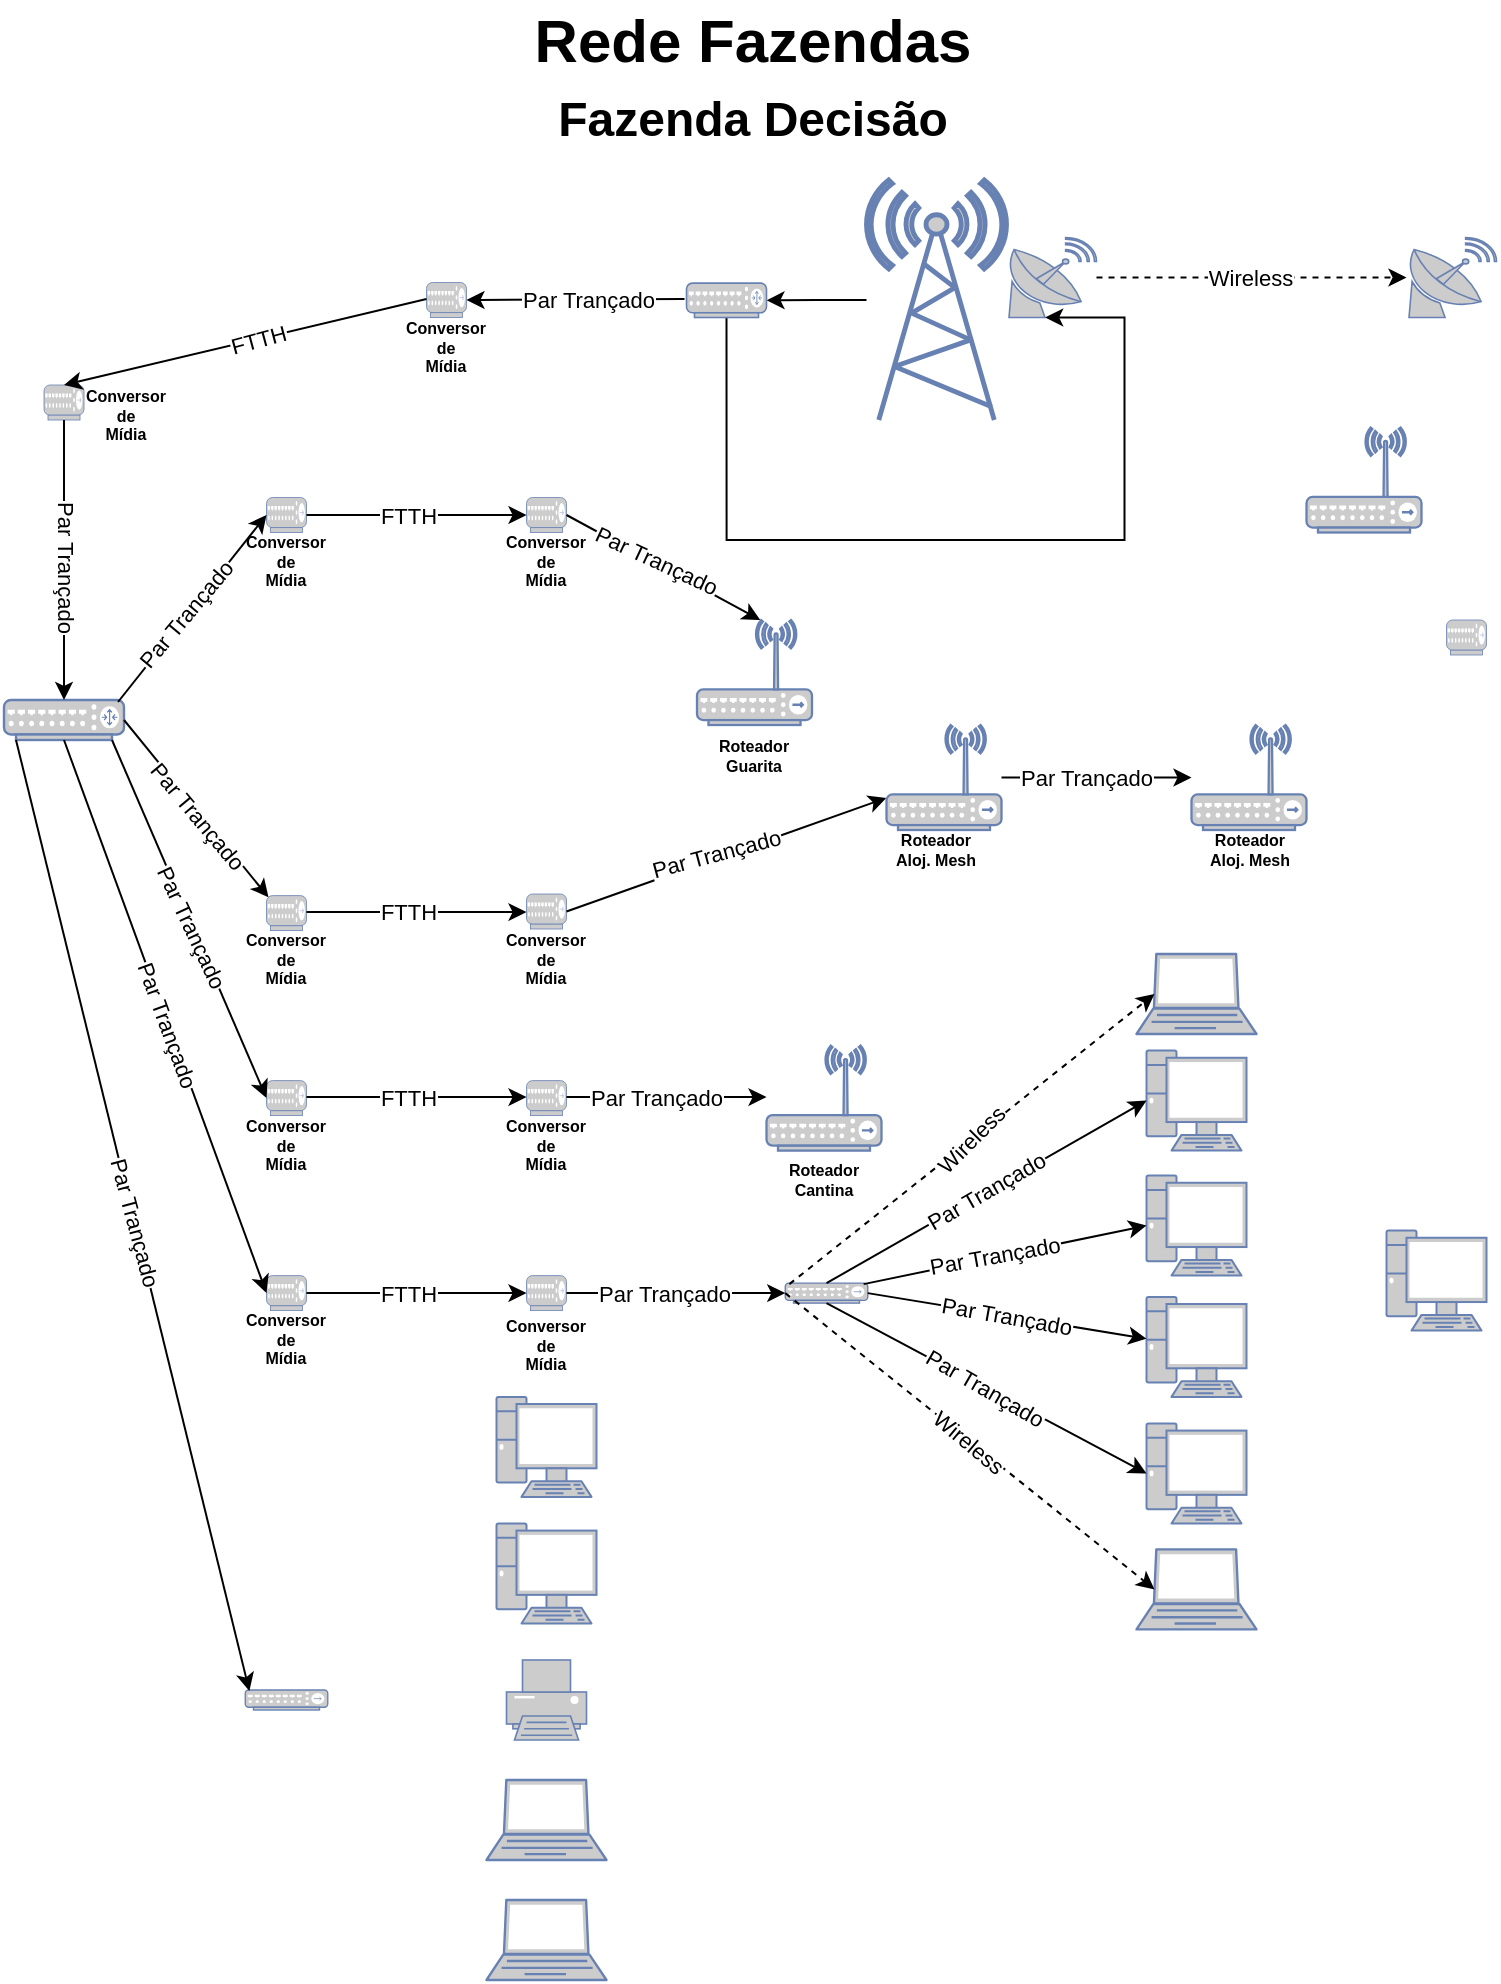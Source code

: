 <mxfile version="21.3.2" type="github">
  <diagram name="Página-1" id="6-PplMMaVUPobBZW0QeX">
    <mxGraphModel dx="1434" dy="796" grid="1" gridSize="10" guides="1" tooltips="1" connect="1" arrows="1" fold="1" page="1" pageScale="1" pageWidth="827" pageHeight="1169" math="0" shadow="0">
      <root>
        <mxCell id="0" />
        <mxCell id="1" parent="0" />
        <mxCell id="8iISEX3J9LfXSxGd36D7-1" value="&lt;font style=&quot;font-size: 30px;&quot;&gt;Rede Fazendas&lt;/font&gt;" style="text;strokeColor=none;fillColor=none;html=1;fontSize=24;fontStyle=1;verticalAlign=middle;align=center;" vertex="1" parent="1">
          <mxGeometry x="364" y="30" width="100" height="40" as="geometry" />
        </mxCell>
        <mxCell id="8iISEX3J9LfXSxGd36D7-3" value="Fazenda Decisão" style="text;strokeColor=none;fillColor=none;html=1;fontSize=24;fontStyle=1;verticalAlign=middle;align=center;" vertex="1" parent="1">
          <mxGeometry x="364" y="70" width="100" height="40" as="geometry" />
        </mxCell>
        <mxCell id="8iISEX3J9LfXSxGd36D7-111" style="edgeStyle=orthogonalEdgeStyle;rounded=0;orthogonalLoop=1;jettySize=auto;html=1;entryX=1;entryY=0.5;entryDx=0;entryDy=0;entryPerimeter=0;" edge="1" parent="1" source="8iISEX3J9LfXSxGd36D7-4" target="8iISEX3J9LfXSxGd36D7-109">
          <mxGeometry relative="1" as="geometry" />
        </mxCell>
        <mxCell id="8iISEX3J9LfXSxGd36D7-4" value="" style="fontColor=#0066CC;verticalAlign=top;verticalLabelPosition=bottom;labelPosition=center;align=center;html=1;outlineConnect=0;fillColor=#CCCCCC;strokeColor=#6881B3;gradientColor=none;gradientDirection=north;strokeWidth=2;shape=mxgraph.networks.radio_tower;" vertex="1" parent="1">
          <mxGeometry x="471.25" y="120" width="70" height="120" as="geometry" />
        </mxCell>
        <mxCell id="8iISEX3J9LfXSxGd36D7-6" value="" style="fontColor=#0066CC;verticalAlign=top;verticalLabelPosition=bottom;labelPosition=center;align=center;html=1;outlineConnect=0;fillColor=#CCCCCC;strokeColor=#6881B3;gradientColor=none;gradientDirection=north;strokeWidth=2;shape=mxgraph.networks.satellite_dish;" vertex="1" parent="1">
          <mxGeometry x="541.25" y="148.75" width="45" height="40" as="geometry" />
        </mxCell>
        <mxCell id="8iISEX3J9LfXSxGd36D7-8" value="" style="fontColor=#0066CC;verticalAlign=top;verticalLabelPosition=bottom;labelPosition=center;align=center;html=1;outlineConnect=0;fillColor=#CCCCCC;strokeColor=#6881B3;gradientColor=none;gradientDirection=north;strokeWidth=2;shape=mxgraph.networks.router;" vertex="1" parent="1">
          <mxGeometry x="40" y="380" width="60" height="20" as="geometry" />
        </mxCell>
        <mxCell id="8iISEX3J9LfXSxGd36D7-9" value="" style="fontColor=#0066CC;verticalAlign=top;verticalLabelPosition=bottom;labelPosition=center;align=center;html=1;outlineConnect=0;fillColor=#CCCCCC;strokeColor=#6881B3;gradientColor=none;gradientDirection=north;strokeWidth=2;shape=mxgraph.networks.satellite_dish;direction=east;" vertex="1" parent="1">
          <mxGeometry x="741.25" y="148.75" width="45" height="40" as="geometry" />
        </mxCell>
        <mxCell id="8iISEX3J9LfXSxGd36D7-11" value="" style="fontColor=#0066CC;verticalAlign=top;verticalLabelPosition=bottom;labelPosition=center;align=center;html=1;outlineConnect=0;fillColor=#CCCCCC;strokeColor=#6881B3;gradientColor=none;gradientDirection=north;strokeWidth=2;shape=mxgraph.networks.wireless_hub;" vertex="1" parent="1">
          <mxGeometry x="691.25" y="243.75" width="57.5" height="52.5" as="geometry" />
        </mxCell>
        <mxCell id="8iISEX3J9LfXSxGd36D7-13" value="" style="fontColor=#0066CC;verticalAlign=top;verticalLabelPosition=bottom;labelPosition=center;align=center;html=1;outlineConnect=0;fillColor=#CCCCCC;strokeColor=#6881B3;gradientColor=none;gradientDirection=north;strokeWidth=2;shape=mxgraph.networks.hub;" vertex="1" parent="1">
          <mxGeometry x="430.63" y="671.56" width="41.25" height="10" as="geometry" />
        </mxCell>
        <mxCell id="8iISEX3J9LfXSxGd36D7-15" value="" style="fontColor=#0066CC;verticalAlign=top;verticalLabelPosition=bottom;labelPosition=center;align=center;html=1;outlineConnect=0;fillColor=#CCCCCC;strokeColor=#6881B3;gradientColor=none;gradientDirection=north;strokeWidth=2;shape=mxgraph.networks.pc;" vertex="1" parent="1">
          <mxGeometry x="286.25" y="728.44" width="50" height="50" as="geometry" />
        </mxCell>
        <mxCell id="8iISEX3J9LfXSxGd36D7-16" value="" style="fontColor=#0066CC;verticalAlign=top;verticalLabelPosition=bottom;labelPosition=center;align=center;html=1;outlineConnect=0;fillColor=#CCCCCC;strokeColor=#6881B3;gradientColor=none;gradientDirection=north;strokeWidth=2;shape=mxgraph.networks.pc;" vertex="1" parent="1">
          <mxGeometry x="286.25" y="791.72" width="50" height="50" as="geometry" />
        </mxCell>
        <mxCell id="8iISEX3J9LfXSxGd36D7-17" value="" style="fontColor=#0066CC;verticalAlign=top;verticalLabelPosition=bottom;labelPosition=center;align=center;html=1;outlineConnect=0;fillColor=#CCCCCC;strokeColor=#6881B3;gradientColor=none;gradientDirection=north;strokeWidth=2;shape=mxgraph.networks.pc;" vertex="1" parent="1">
          <mxGeometry x="731.25" y="645.31" width="50" height="50" as="geometry" />
        </mxCell>
        <mxCell id="8iISEX3J9LfXSxGd36D7-18" value="" style="fontColor=#0066CC;verticalAlign=top;verticalLabelPosition=bottom;labelPosition=center;align=center;html=1;outlineConnect=0;fillColor=#CCCCCC;strokeColor=#6881B3;gradientColor=none;gradientDirection=north;strokeWidth=2;shape=mxgraph.networks.laptop;" vertex="1" parent="1">
          <mxGeometry x="281.25" y="920" width="60" height="40" as="geometry" />
        </mxCell>
        <mxCell id="8iISEX3J9LfXSxGd36D7-19" value="" style="fontColor=#0066CC;verticalAlign=top;verticalLabelPosition=bottom;labelPosition=center;align=center;html=1;outlineConnect=0;fillColor=#CCCCCC;strokeColor=#6881B3;gradientColor=none;gradientDirection=north;strokeWidth=2;shape=mxgraph.networks.laptop;" vertex="1" parent="1">
          <mxGeometry x="281.25" y="980" width="60" height="40" as="geometry" />
        </mxCell>
        <mxCell id="8iISEX3J9LfXSxGd36D7-54" value="" style="fontColor=#0066CC;verticalAlign=top;verticalLabelPosition=bottom;labelPosition=center;align=center;html=1;outlineConnect=0;fillColor=#CCCCCC;strokeColor=#6881B3;gradientColor=none;gradientDirection=north;strokeWidth=2;shape=mxgraph.networks.pc;" vertex="1" parent="1">
          <mxGeometry x="611.25" y="555.31" width="50" height="50" as="geometry" />
        </mxCell>
        <mxCell id="8iISEX3J9LfXSxGd36D7-55" value="" style="fontColor=#0066CC;verticalAlign=top;verticalLabelPosition=bottom;labelPosition=center;align=center;html=1;outlineConnect=0;fillColor=#CCCCCC;strokeColor=#6881B3;gradientColor=none;gradientDirection=north;strokeWidth=2;shape=mxgraph.networks.pc;" vertex="1" parent="1">
          <mxGeometry x="611.25" y="617.81" width="50" height="50" as="geometry" />
        </mxCell>
        <mxCell id="8iISEX3J9LfXSxGd36D7-56" value="" style="fontColor=#0066CC;verticalAlign=top;verticalLabelPosition=bottom;labelPosition=center;align=center;html=1;outlineConnect=0;fillColor=#CCCCCC;strokeColor=#6881B3;gradientColor=none;gradientDirection=north;strokeWidth=2;shape=mxgraph.networks.pc;" vertex="1" parent="1">
          <mxGeometry x="611.25" y="678.44" width="50" height="50" as="geometry" />
        </mxCell>
        <mxCell id="8iISEX3J9LfXSxGd36D7-60" value="" style="fontColor=#0066CC;verticalAlign=top;verticalLabelPosition=bottom;labelPosition=center;align=center;html=1;outlineConnect=0;fillColor=#CCCCCC;strokeColor=#6881B3;gradientColor=none;gradientDirection=north;strokeWidth=2;shape=mxgraph.networks.hub;" vertex="1" parent="1">
          <mxGeometry x="171.25" y="278.75" width="20" height="17.5" as="geometry" />
        </mxCell>
        <mxCell id="8iISEX3J9LfXSxGd36D7-61" value="" style="fontColor=#0066CC;verticalAlign=top;verticalLabelPosition=bottom;labelPosition=center;align=center;html=1;outlineConnect=0;fillColor=#CCCCCC;strokeColor=#6881B3;gradientColor=none;gradientDirection=north;strokeWidth=2;shape=mxgraph.networks.hub;" vertex="1" parent="1">
          <mxGeometry x="171.25" y="477.81" width="20" height="17.5" as="geometry" />
        </mxCell>
        <mxCell id="8iISEX3J9LfXSxGd36D7-62" value="" style="fontColor=#0066CC;verticalAlign=top;verticalLabelPosition=bottom;labelPosition=center;align=center;html=1;outlineConnect=0;fillColor=#CCCCCC;strokeColor=#6881B3;gradientColor=none;gradientDirection=north;strokeWidth=2;shape=mxgraph.networks.hub;" vertex="1" parent="1">
          <mxGeometry x="761.25" y="340" width="20" height="17.5" as="geometry" />
        </mxCell>
        <mxCell id="8iISEX3J9LfXSxGd36D7-63" value="" style="fontColor=#0066CC;verticalAlign=top;verticalLabelPosition=bottom;labelPosition=center;align=center;html=1;outlineConnect=0;fillColor=#CCCCCC;strokeColor=#6881B3;gradientColor=none;gradientDirection=north;strokeWidth=2;shape=mxgraph.networks.hub;" vertex="1" parent="1">
          <mxGeometry x="171.25" y="570.31" width="20" height="17.5" as="geometry" />
        </mxCell>
        <mxCell id="8iISEX3J9LfXSxGd36D7-64" value="" style="fontColor=#0066CC;verticalAlign=top;verticalLabelPosition=bottom;labelPosition=center;align=center;html=1;outlineConnect=0;fillColor=#CCCCCC;strokeColor=#6881B3;gradientColor=none;gradientDirection=north;strokeWidth=2;shape=mxgraph.networks.hub;" vertex="1" parent="1">
          <mxGeometry x="60" y="222.5" width="20" height="17.5" as="geometry" />
        </mxCell>
        <mxCell id="8iISEX3J9LfXSxGd36D7-65" value="" style="fontColor=#0066CC;verticalAlign=top;verticalLabelPosition=bottom;labelPosition=center;align=center;html=1;outlineConnect=0;fillColor=#CCCCCC;strokeColor=#6881B3;gradientColor=none;gradientDirection=north;strokeWidth=2;shape=mxgraph.networks.hub;" vertex="1" parent="1">
          <mxGeometry x="251.25" y="171.25" width="20" height="17.5" as="geometry" />
        </mxCell>
        <mxCell id="8iISEX3J9LfXSxGd36D7-69" value="" style="endArrow=classic;html=1;rounded=0;entryX=1;entryY=0.5;entryDx=0;entryDy=0;entryPerimeter=0;" edge="1" parent="1" target="8iISEX3J9LfXSxGd36D7-65">
          <mxGeometry relative="1" as="geometry">
            <mxPoint x="380.25" y="179.5" as="sourcePoint" />
            <mxPoint x="310.25" y="179.5" as="targetPoint" />
          </mxGeometry>
        </mxCell>
        <mxCell id="8iISEX3J9LfXSxGd36D7-70" value="Par Trançado" style="edgeLabel;resizable=0;html=1;align=center;verticalAlign=middle;" connectable="0" vertex="1" parent="8iISEX3J9LfXSxGd36D7-69">
          <mxGeometry relative="1" as="geometry">
            <mxPoint x="6" as="offset" />
          </mxGeometry>
        </mxCell>
        <mxCell id="8iISEX3J9LfXSxGd36D7-72" value="" style="endArrow=classic;html=1;rounded=0;entryX=0.5;entryY=0;entryDx=0;entryDy=0;entryPerimeter=0;" edge="1" parent="1" target="8iISEX3J9LfXSxGd36D7-64">
          <mxGeometry relative="1" as="geometry">
            <mxPoint x="251.25" y="179.5" as="sourcePoint" />
            <mxPoint x="142.25" y="180" as="targetPoint" />
          </mxGeometry>
        </mxCell>
        <mxCell id="8iISEX3J9LfXSxGd36D7-73" value="FTTH" style="edgeLabel;resizable=0;html=1;align=center;verticalAlign=middle;rotation=-15;" connectable="0" vertex="1" parent="8iISEX3J9LfXSxGd36D7-72">
          <mxGeometry relative="1" as="geometry">
            <mxPoint x="6" y="-1" as="offset" />
          </mxGeometry>
        </mxCell>
        <mxCell id="8iISEX3J9LfXSxGd36D7-74" value="" style="endArrow=classic;html=1;rounded=0;entryX=0.5;entryY=0;entryDx=0;entryDy=0;entryPerimeter=0;exitX=0.5;exitY=1;exitDx=0;exitDy=0;exitPerimeter=0;" edge="1" parent="1" source="8iISEX3J9LfXSxGd36D7-64" target="8iISEX3J9LfXSxGd36D7-8">
          <mxGeometry relative="1" as="geometry">
            <mxPoint x="69.5" y="243.75" as="sourcePoint" />
            <mxPoint x="69.5" y="343.75" as="targetPoint" />
          </mxGeometry>
        </mxCell>
        <mxCell id="8iISEX3J9LfXSxGd36D7-75" value="Par Trançado" style="edgeLabel;resizable=0;html=1;align=center;verticalAlign=middle;rotation=90;" connectable="0" vertex="1" parent="8iISEX3J9LfXSxGd36D7-74">
          <mxGeometry relative="1" as="geometry">
            <mxPoint x="1" y="3" as="offset" />
          </mxGeometry>
        </mxCell>
        <mxCell id="8iISEX3J9LfXSxGd36D7-77" value="" style="fontColor=#0066CC;verticalAlign=top;verticalLabelPosition=bottom;labelPosition=center;align=center;html=1;outlineConnect=0;fillColor=#CCCCCC;strokeColor=#6881B3;gradientColor=none;gradientDirection=north;strokeWidth=2;shape=mxgraph.networks.hub;" vertex="1" parent="1">
          <mxGeometry x="301.25" y="278.75" width="20" height="17.5" as="geometry" />
        </mxCell>
        <mxCell id="8iISEX3J9LfXSxGd36D7-78" value="" style="fontColor=#0066CC;verticalAlign=top;verticalLabelPosition=bottom;labelPosition=center;align=center;html=1;outlineConnect=0;fillColor=#CCCCCC;strokeColor=#6881B3;gradientColor=none;gradientDirection=north;strokeWidth=2;shape=mxgraph.networks.wireless_hub;" vertex="1" parent="1">
          <mxGeometry x="386.5" y="340" width="57.5" height="52.5" as="geometry" />
        </mxCell>
        <mxCell id="8iISEX3J9LfXSxGd36D7-79" value="" style="fontColor=#0066CC;verticalAlign=top;verticalLabelPosition=bottom;labelPosition=center;align=center;html=1;outlineConnect=0;fillColor=#CCCCCC;strokeColor=#6881B3;gradientColor=none;gradientDirection=north;strokeWidth=2;shape=mxgraph.networks.hub;" vertex="1" parent="1">
          <mxGeometry x="301.25" y="477" width="20" height="17.5" as="geometry" />
        </mxCell>
        <mxCell id="8iISEX3J9LfXSxGd36D7-80" value="" style="endArrow=classic;html=1;rounded=0;entryX=0;entryY=0.5;entryDx=0;entryDy=0;entryPerimeter=0;exitX=0.95;exitY=0.05;exitDx=0;exitDy=0;exitPerimeter=0;" edge="1" parent="1" source="8iISEX3J9LfXSxGd36D7-8" target="8iISEX3J9LfXSxGd36D7-60">
          <mxGeometry relative="1" as="geometry">
            <mxPoint x="80.25" y="250" as="sourcePoint" />
            <mxPoint x="80.25" y="390" as="targetPoint" />
          </mxGeometry>
        </mxCell>
        <mxCell id="8iISEX3J9LfXSxGd36D7-81" value="Par Trançado" style="edgeLabel;resizable=0;html=1;align=center;verticalAlign=middle;rotation=-50;" connectable="0" vertex="1" parent="8iISEX3J9LfXSxGd36D7-80">
          <mxGeometry relative="1" as="geometry">
            <mxPoint x="-3" y="3" as="offset" />
          </mxGeometry>
        </mxCell>
        <mxCell id="8iISEX3J9LfXSxGd36D7-82" value="" style="endArrow=classic;html=1;rounded=0;entryX=0.05;entryY=0.05;entryDx=0;entryDy=0;entryPerimeter=0;exitX=1;exitY=0.5;exitDx=0;exitDy=0;exitPerimeter=0;" edge="1" parent="1" source="8iISEX3J9LfXSxGd36D7-8" target="8iISEX3J9LfXSxGd36D7-61">
          <mxGeometry relative="1" as="geometry">
            <mxPoint x="90.25" y="260" as="sourcePoint" />
            <mxPoint x="90.25" y="400" as="targetPoint" />
          </mxGeometry>
        </mxCell>
        <mxCell id="8iISEX3J9LfXSxGd36D7-83" value="Par Trançado" style="edgeLabel;resizable=0;html=1;align=center;verticalAlign=middle;rotation=50;" connectable="0" vertex="1" parent="8iISEX3J9LfXSxGd36D7-82">
          <mxGeometry relative="1" as="geometry">
            <mxPoint x="1" y="3" as="offset" />
          </mxGeometry>
        </mxCell>
        <mxCell id="8iISEX3J9LfXSxGd36D7-87" value="" style="endArrow=classic;html=1;rounded=0;entryX=0.55;entryY=0;entryDx=0;entryDy=0;entryPerimeter=0;exitX=1;exitY=0.5;exitDx=0;exitDy=0;exitPerimeter=0;" edge="1" parent="1" source="8iISEX3J9LfXSxGd36D7-77" target="8iISEX3J9LfXSxGd36D7-78">
          <mxGeometry relative="1" as="geometry">
            <mxPoint x="321.25" y="310" as="sourcePoint" />
            <mxPoint x="241.25" y="410" as="targetPoint" />
          </mxGeometry>
        </mxCell>
        <mxCell id="8iISEX3J9LfXSxGd36D7-88" value="Par Trançado" style="edgeLabel;resizable=0;html=1;align=center;verticalAlign=middle;rotation=25;" connectable="0" vertex="1" parent="8iISEX3J9LfXSxGd36D7-87">
          <mxGeometry relative="1" as="geometry">
            <mxPoint x="-4" y="-4" as="offset" />
          </mxGeometry>
        </mxCell>
        <mxCell id="8iISEX3J9LfXSxGd36D7-90" value="" style="endArrow=classic;html=1;rounded=0;entryX=0;entryY=0.5;entryDx=0;entryDy=0;entryPerimeter=0;exitX=1;exitY=0.5;exitDx=0;exitDy=0;exitPerimeter=0;" edge="1" parent="1" source="8iISEX3J9LfXSxGd36D7-60" target="8iISEX3J9LfXSxGd36D7-77">
          <mxGeometry relative="1" as="geometry">
            <mxPoint x="261.25" y="189.5" as="sourcePoint" />
            <mxPoint x="80.25" y="233" as="targetPoint" />
          </mxGeometry>
        </mxCell>
        <mxCell id="8iISEX3J9LfXSxGd36D7-91" value="FTTH" style="edgeLabel;resizable=0;html=1;align=center;verticalAlign=middle;rotation=0;" connectable="0" vertex="1" parent="8iISEX3J9LfXSxGd36D7-90">
          <mxGeometry relative="1" as="geometry">
            <mxPoint x="-5" as="offset" />
          </mxGeometry>
        </mxCell>
        <mxCell id="8iISEX3J9LfXSxGd36D7-92" value="" style="endArrow=classic;html=1;rounded=0;entryX=0;entryY=0.5;entryDx=0;entryDy=0;entryPerimeter=0;exitX=1;exitY=0.5;exitDx=0;exitDy=0;exitPerimeter=0;" edge="1" parent="1">
          <mxGeometry relative="1" as="geometry">
            <mxPoint x="191.25" y="486.06" as="sourcePoint" />
            <mxPoint x="301.25" y="486.06" as="targetPoint" />
          </mxGeometry>
        </mxCell>
        <mxCell id="8iISEX3J9LfXSxGd36D7-93" value="FTTH" style="edgeLabel;resizable=0;html=1;align=center;verticalAlign=middle;rotation=0;" connectable="0" vertex="1" parent="8iISEX3J9LfXSxGd36D7-92">
          <mxGeometry relative="1" as="geometry">
            <mxPoint x="-5" as="offset" />
          </mxGeometry>
        </mxCell>
        <mxCell id="8iISEX3J9LfXSxGd36D7-94" value="" style="fontColor=#0066CC;verticalAlign=top;verticalLabelPosition=bottom;labelPosition=center;align=center;html=1;outlineConnect=0;fillColor=#CCCCCC;strokeColor=#6881B3;gradientColor=none;gradientDirection=north;strokeWidth=2;shape=mxgraph.networks.hub;" vertex="1" parent="1">
          <mxGeometry x="301.25" y="570.31" width="20" height="17.5" as="geometry" />
        </mxCell>
        <mxCell id="8iISEX3J9LfXSxGd36D7-95" value="" style="fontColor=#0066CC;verticalAlign=top;verticalLabelPosition=bottom;labelPosition=center;align=center;html=1;outlineConnect=0;fillColor=#CCCCCC;strokeColor=#6881B3;gradientColor=none;gradientDirection=north;strokeWidth=2;shape=mxgraph.networks.hub;" vertex="1" parent="1">
          <mxGeometry x="171.25" y="667.81" width="20" height="17.5" as="geometry" />
        </mxCell>
        <mxCell id="8iISEX3J9LfXSxGd36D7-96" value="" style="fontColor=#0066CC;verticalAlign=top;verticalLabelPosition=bottom;labelPosition=center;align=center;html=1;outlineConnect=0;fillColor=#CCCCCC;strokeColor=#6881B3;gradientColor=none;gradientDirection=north;strokeWidth=2;shape=mxgraph.networks.hub;" vertex="1" parent="1">
          <mxGeometry x="301.25" y="667.81" width="20" height="17.5" as="geometry" />
        </mxCell>
        <mxCell id="8iISEX3J9LfXSxGd36D7-99" value="Conversor&lt;br style=&quot;font-size: 8px;&quot;&gt;de&lt;br style=&quot;font-size: 8px;&quot;&gt;Mídia" style="text;html=1;strokeColor=none;fillColor=none;align=center;verticalAlign=middle;whiteSpace=wrap;rounded=0;fontSize=8;fontStyle=1" vertex="1" parent="1">
          <mxGeometry x="231.25" y="188.75" width="60" height="30" as="geometry" />
        </mxCell>
        <mxCell id="8iISEX3J9LfXSxGd36D7-100" value="Conversor&lt;br style=&quot;font-size: 8px;&quot;&gt;de&lt;br style=&quot;font-size: 8px;&quot;&gt;Mídia" style="text;html=1;strokeColor=none;fillColor=none;align=center;verticalAlign=middle;whiteSpace=wrap;rounded=0;fontSize=8;fontStyle=1" vertex="1" parent="1">
          <mxGeometry x="151.25" y="296.25" width="60" height="30" as="geometry" />
        </mxCell>
        <mxCell id="8iISEX3J9LfXSxGd36D7-101" value="Conversor&lt;br style=&quot;font-size: 8px;&quot;&gt;de&lt;br style=&quot;font-size: 8px;&quot;&gt;Mídia" style="text;html=1;strokeColor=none;fillColor=none;align=center;verticalAlign=middle;whiteSpace=wrap;rounded=0;fontSize=8;fontStyle=1" vertex="1" parent="1">
          <mxGeometry x="281.25" y="296.25" width="60" height="30" as="geometry" />
        </mxCell>
        <mxCell id="8iISEX3J9LfXSxGd36D7-102" value="Conversor&lt;br style=&quot;font-size: 8px;&quot;&gt;de&lt;br style=&quot;font-size: 8px;&quot;&gt;Mídia" style="text;html=1;strokeColor=none;fillColor=none;align=center;verticalAlign=middle;whiteSpace=wrap;rounded=0;fontSize=8;fontStyle=1" vertex="1" parent="1">
          <mxGeometry x="281.25" y="495.31" width="60" height="30" as="geometry" />
        </mxCell>
        <mxCell id="8iISEX3J9LfXSxGd36D7-103" value="Conversor&lt;br style=&quot;font-size: 8px;&quot;&gt;de&lt;br style=&quot;font-size: 8px;&quot;&gt;Mídia" style="text;html=1;strokeColor=none;fillColor=none;align=center;verticalAlign=middle;whiteSpace=wrap;rounded=0;fontSize=8;fontStyle=1" vertex="1" parent="1">
          <mxGeometry x="151.25" y="495" width="60" height="30" as="geometry" />
        </mxCell>
        <mxCell id="8iISEX3J9LfXSxGd36D7-104" value="Conversor&lt;br style=&quot;font-size: 8px;&quot;&gt;de&lt;br style=&quot;font-size: 8px;&quot;&gt;Mídia" style="text;html=1;strokeColor=none;fillColor=none;align=center;verticalAlign=middle;whiteSpace=wrap;rounded=0;fontSize=8;fontStyle=1" vertex="1" parent="1">
          <mxGeometry x="151.25" y="587.81" width="60" height="30" as="geometry" />
        </mxCell>
        <mxCell id="8iISEX3J9LfXSxGd36D7-105" value="Conversor&lt;br style=&quot;font-size: 8px;&quot;&gt;de&lt;br style=&quot;font-size: 8px;&quot;&gt;Mídia" style="text;html=1;strokeColor=none;fillColor=none;align=center;verticalAlign=middle;whiteSpace=wrap;rounded=0;fontSize=8;fontStyle=1" vertex="1" parent="1">
          <mxGeometry x="281.25" y="587.81" width="60" height="30" as="geometry" />
        </mxCell>
        <mxCell id="8iISEX3J9LfXSxGd36D7-106" value="Conversor&lt;br style=&quot;font-size: 8px;&quot;&gt;de&lt;br style=&quot;font-size: 8px;&quot;&gt;Mídia" style="text;html=1;strokeColor=none;fillColor=none;align=center;verticalAlign=middle;whiteSpace=wrap;rounded=0;fontSize=8;fontStyle=1" vertex="1" parent="1">
          <mxGeometry x="151.25" y="685.31" width="60" height="30" as="geometry" />
        </mxCell>
        <mxCell id="8iISEX3J9LfXSxGd36D7-107" value="Conversor&lt;br style=&quot;font-size: 8px;&quot;&gt;de&lt;br style=&quot;font-size: 8px;&quot;&gt;Mídia" style="text;html=1;strokeColor=none;fillColor=none;align=center;verticalAlign=middle;whiteSpace=wrap;rounded=0;fontSize=8;fontStyle=1" vertex="1" parent="1">
          <mxGeometry x="281.25" y="688.44" width="60" height="30" as="geometry" />
        </mxCell>
        <mxCell id="8iISEX3J9LfXSxGd36D7-108" value="Conversor&lt;br style=&quot;font-size: 8px;&quot;&gt;de&lt;br style=&quot;font-size: 8px;&quot;&gt;Mídia" style="text;html=1;strokeColor=none;fillColor=none;align=center;verticalAlign=middle;whiteSpace=wrap;rounded=0;fontSize=8;fontStyle=1" vertex="1" parent="1">
          <mxGeometry x="71.25" y="222.5" width="60" height="30" as="geometry" />
        </mxCell>
        <mxCell id="8iISEX3J9LfXSxGd36D7-112" style="edgeStyle=orthogonalEdgeStyle;rounded=0;orthogonalLoop=1;jettySize=auto;html=1;exitX=0.5;exitY=1;exitDx=0;exitDy=0;exitPerimeter=0;entryX=0.43;entryY=1;entryDx=0;entryDy=0;entryPerimeter=0;" edge="1" parent="1" source="8iISEX3J9LfXSxGd36D7-109" target="8iISEX3J9LfXSxGd36D7-6">
          <mxGeometry relative="1" as="geometry">
            <Array as="points">
              <mxPoint x="401.25" y="300" />
              <mxPoint x="600.25" y="300" />
            </Array>
          </mxGeometry>
        </mxCell>
        <mxCell id="8iISEX3J9LfXSxGd36D7-109" value="" style="fontColor=#0066CC;verticalAlign=top;verticalLabelPosition=bottom;labelPosition=center;align=center;html=1;outlineConnect=0;fillColor=#CCCCCC;strokeColor=#6881B3;gradientColor=none;gradientDirection=north;strokeWidth=2;shape=mxgraph.networks.router;" vertex="1" parent="1">
          <mxGeometry x="381.25" y="171.56" width="40" height="17.19" as="geometry" />
        </mxCell>
        <mxCell id="8iISEX3J9LfXSxGd36D7-114" value="Roteador&lt;br&gt;Guarita" style="text;html=1;strokeColor=none;fillColor=none;align=center;verticalAlign=middle;whiteSpace=wrap;rounded=0;fontSize=8;fontStyle=1" vertex="1" parent="1">
          <mxGeometry x="385.25" y="392.5" width="60" height="30" as="geometry" />
        </mxCell>
        <mxCell id="8iISEX3J9LfXSxGd36D7-115" value="" style="endArrow=classic;html=1;rounded=0;entryX=0;entryY=0.5;entryDx=0;entryDy=0;entryPerimeter=0;exitX=1;exitY=0.5;exitDx=0;exitDy=0;exitPerimeter=0;" edge="1" parent="1">
          <mxGeometry relative="1" as="geometry">
            <mxPoint x="191.25" y="578.56" as="sourcePoint" />
            <mxPoint x="301.25" y="578.56" as="targetPoint" />
          </mxGeometry>
        </mxCell>
        <mxCell id="8iISEX3J9LfXSxGd36D7-116" value="FTTH" style="edgeLabel;resizable=0;html=1;align=center;verticalAlign=middle;rotation=0;" connectable="0" vertex="1" parent="8iISEX3J9LfXSxGd36D7-115">
          <mxGeometry relative="1" as="geometry">
            <mxPoint x="-5" as="offset" />
          </mxGeometry>
        </mxCell>
        <mxCell id="8iISEX3J9LfXSxGd36D7-117" value="" style="endArrow=classic;html=1;rounded=0;exitX=1;exitY=0.5;exitDx=0;exitDy=0;exitPerimeter=0;entryX=0;entryY=0.5;entryDx=0;entryDy=0;entryPerimeter=0;" edge="1" parent="1" source="8iISEX3J9LfXSxGd36D7-95" target="8iISEX3J9LfXSxGd36D7-96">
          <mxGeometry relative="1" as="geometry">
            <mxPoint x="215.25" y="697" as="sourcePoint" />
            <mxPoint x="271.25" y="677" as="targetPoint" />
          </mxGeometry>
        </mxCell>
        <mxCell id="8iISEX3J9LfXSxGd36D7-118" value="FTTH" style="edgeLabel;resizable=0;html=1;align=center;verticalAlign=middle;rotation=0;" connectable="0" vertex="1" parent="8iISEX3J9LfXSxGd36D7-117">
          <mxGeometry relative="1" as="geometry">
            <mxPoint x="-5" as="offset" />
          </mxGeometry>
        </mxCell>
        <mxCell id="8iISEX3J9LfXSxGd36D7-119" value="" style="endArrow=classic;html=1;rounded=0;entryX=0;entryY=0.5;entryDx=0;entryDy=0;entryPerimeter=0;exitX=0.9;exitY=1;exitDx=0;exitDy=0;exitPerimeter=0;" edge="1" parent="1" source="8iISEX3J9LfXSxGd36D7-8" target="8iISEX3J9LfXSxGd36D7-63">
          <mxGeometry relative="1" as="geometry">
            <mxPoint x="60" y="451" as="sourcePoint" />
            <mxPoint x="132" y="540" as="targetPoint" />
          </mxGeometry>
        </mxCell>
        <mxCell id="8iISEX3J9LfXSxGd36D7-120" value="Par Trançado" style="edgeLabel;resizable=0;html=1;align=center;verticalAlign=middle;rotation=65;" connectable="0" vertex="1" parent="8iISEX3J9LfXSxGd36D7-119">
          <mxGeometry relative="1" as="geometry">
            <mxPoint x="1" y="3" as="offset" />
          </mxGeometry>
        </mxCell>
        <mxCell id="8iISEX3J9LfXSxGd36D7-121" value="" style="endArrow=classic;html=1;rounded=0;entryX=0;entryY=0.5;entryDx=0;entryDy=0;entryPerimeter=0;exitX=0.5;exitY=1;exitDx=0;exitDy=0;exitPerimeter=0;" edge="1" parent="1" source="8iISEX3J9LfXSxGd36D7-8" target="8iISEX3J9LfXSxGd36D7-95">
          <mxGeometry relative="1" as="geometry">
            <mxPoint x="40" y="520" as="sourcePoint" />
            <mxPoint x="112" y="609" as="targetPoint" />
          </mxGeometry>
        </mxCell>
        <mxCell id="8iISEX3J9LfXSxGd36D7-122" value="Par Trançado" style="edgeLabel;resizable=0;html=1;align=center;verticalAlign=middle;rotation=70;" connectable="0" vertex="1" parent="8iISEX3J9LfXSxGd36D7-121">
          <mxGeometry relative="1" as="geometry">
            <mxPoint x="1" y="3" as="offset" />
          </mxGeometry>
        </mxCell>
        <mxCell id="8iISEX3J9LfXSxGd36D7-126" value="" style="endArrow=classic;html=1;rounded=0;exitX=1;exitY=0.5;exitDx=0;exitDy=0;exitPerimeter=0;" edge="1" parent="1" source="8iISEX3J9LfXSxGd36D7-79" target="8iISEX3J9LfXSxGd36D7-128">
          <mxGeometry relative="1" as="geometry">
            <mxPoint x="371.25" y="485.25" as="sourcePoint" />
            <mxPoint x="460" y="430" as="targetPoint" />
          </mxGeometry>
        </mxCell>
        <mxCell id="8iISEX3J9LfXSxGd36D7-127" value="Par Trançado" style="edgeLabel;resizable=0;html=1;align=center;verticalAlign=middle;rotation=-15;" connectable="0" vertex="1" parent="8iISEX3J9LfXSxGd36D7-126">
          <mxGeometry relative="1" as="geometry">
            <mxPoint x="-6" as="offset" />
          </mxGeometry>
        </mxCell>
        <mxCell id="8iISEX3J9LfXSxGd36D7-128" value="" style="fontColor=#0066CC;verticalAlign=top;verticalLabelPosition=bottom;labelPosition=center;align=center;html=1;outlineConnect=0;fillColor=#CCCCCC;strokeColor=#6881B3;gradientColor=none;gradientDirection=north;strokeWidth=2;shape=mxgraph.networks.wireless_hub;" vertex="1" parent="1">
          <mxGeometry x="481.25" y="392.5" width="57.5" height="52.5" as="geometry" />
        </mxCell>
        <mxCell id="8iISEX3J9LfXSxGd36D7-129" value="" style="endArrow=classic;html=1;rounded=0;" edge="1" parent="1" source="8iISEX3J9LfXSxGd36D7-128" target="8iISEX3J9LfXSxGd36D7-131">
          <mxGeometry relative="1" as="geometry">
            <mxPoint x="478.75" y="485.25" as="sourcePoint" />
            <mxPoint x="610" y="430" as="targetPoint" />
          </mxGeometry>
        </mxCell>
        <mxCell id="8iISEX3J9LfXSxGd36D7-130" value="Par Trançado" style="edgeLabel;resizable=0;html=1;align=center;verticalAlign=middle;rotation=0;" connectable="0" vertex="1" parent="8iISEX3J9LfXSxGd36D7-129">
          <mxGeometry relative="1" as="geometry">
            <mxPoint x="-6" as="offset" />
          </mxGeometry>
        </mxCell>
        <mxCell id="8iISEX3J9LfXSxGd36D7-131" value="" style="fontColor=#0066CC;verticalAlign=top;verticalLabelPosition=bottom;labelPosition=center;align=center;html=1;outlineConnect=0;fillColor=#CCCCCC;strokeColor=#6881B3;gradientColor=none;gradientDirection=north;strokeWidth=2;shape=mxgraph.networks.wireless_hub;" vertex="1" parent="1">
          <mxGeometry x="633.75" y="392.5" width="57.5" height="52.5" as="geometry" />
        </mxCell>
        <mxCell id="8iISEX3J9LfXSxGd36D7-132" value="Roteador&lt;br&gt;Aloj. Mesh" style="text;html=1;strokeColor=none;fillColor=none;align=center;verticalAlign=middle;whiteSpace=wrap;rounded=0;fontSize=8;fontStyle=1" vertex="1" parent="1">
          <mxGeometry x="476.25" y="440" width="60" height="30" as="geometry" />
        </mxCell>
        <mxCell id="8iISEX3J9LfXSxGd36D7-133" value="Roteador&lt;br style=&quot;border-color: var(--border-color);&quot;&gt;Aloj. Mesh" style="text;html=1;strokeColor=none;fillColor=none;align=center;verticalAlign=middle;whiteSpace=wrap;rounded=0;fontSize=8;fontStyle=1" vertex="1" parent="1">
          <mxGeometry x="632.5" y="440" width="60" height="30" as="geometry" />
        </mxCell>
        <mxCell id="8iISEX3J9LfXSxGd36D7-134" value="" style="fontColor=#0066CC;verticalAlign=top;verticalLabelPosition=bottom;labelPosition=center;align=center;html=1;outlineConnect=0;fillColor=#CCCCCC;strokeColor=#6881B3;gradientColor=none;gradientDirection=north;strokeWidth=2;shape=mxgraph.networks.wireless_hub;" vertex="1" parent="1">
          <mxGeometry x="421.25" y="552.81" width="57.5" height="52.5" as="geometry" />
        </mxCell>
        <mxCell id="8iISEX3J9LfXSxGd36D7-135" value="" style="endArrow=classic;html=1;rounded=0;exitX=1;exitY=0.5;exitDx=0;exitDy=0;exitPerimeter=0;" edge="1" parent="1">
          <mxGeometry relative="1" as="geometry">
            <mxPoint x="321.25" y="578.56" as="sourcePoint" />
            <mxPoint x="421.25" y="578.56" as="targetPoint" />
          </mxGeometry>
        </mxCell>
        <mxCell id="8iISEX3J9LfXSxGd36D7-136" value="Par Trançado" style="edgeLabel;resizable=0;html=1;align=center;verticalAlign=middle;" connectable="0" vertex="1" parent="8iISEX3J9LfXSxGd36D7-135">
          <mxGeometry relative="1" as="geometry">
            <mxPoint x="-6" as="offset" />
          </mxGeometry>
        </mxCell>
        <mxCell id="8iISEX3J9LfXSxGd36D7-137" value="Roteador&lt;br&gt;Cantina" style="text;html=1;strokeColor=none;fillColor=none;align=center;verticalAlign=middle;whiteSpace=wrap;rounded=0;fontSize=8;fontStyle=1" vertex="1" parent="1">
          <mxGeometry x="420" y="605.31" width="60" height="30" as="geometry" />
        </mxCell>
        <mxCell id="8iISEX3J9LfXSxGd36D7-139" value="" style="endArrow=classic;html=1;rounded=0;exitX=1;exitY=0.5;exitDx=0;exitDy=0;exitPerimeter=0;entryX=0;entryY=0.5;entryDx=0;entryDy=0;entryPerimeter=0;" edge="1" parent="1" source="8iISEX3J9LfXSxGd36D7-96" target="8iISEX3J9LfXSxGd36D7-13">
          <mxGeometry relative="1" as="geometry">
            <mxPoint x="345.25" y="694.5" as="sourcePoint" />
            <mxPoint x="401.25" y="677" as="targetPoint" />
          </mxGeometry>
        </mxCell>
        <mxCell id="8iISEX3J9LfXSxGd36D7-140" value="Par Trançado" style="edgeLabel;resizable=0;html=1;align=center;verticalAlign=middle;" connectable="0" vertex="1" parent="8iISEX3J9LfXSxGd36D7-139">
          <mxGeometry relative="1" as="geometry">
            <mxPoint x="-6" as="offset" />
          </mxGeometry>
        </mxCell>
        <mxCell id="8iISEX3J9LfXSxGd36D7-141" value="" style="endArrow=classic;html=1;rounded=0;exitX=0.5;exitY=0;exitDx=0;exitDy=0;exitPerimeter=0;entryX=0;entryY=0.5;entryDx=0;entryDy=0;entryPerimeter=0;" edge="1" parent="1" source="8iISEX3J9LfXSxGd36D7-13" target="8iISEX3J9LfXSxGd36D7-54">
          <mxGeometry relative="1" as="geometry">
            <mxPoint x="385.25" y="622" as="sourcePoint" />
            <mxPoint x="485.25" y="622" as="targetPoint" />
          </mxGeometry>
        </mxCell>
        <mxCell id="8iISEX3J9LfXSxGd36D7-142" value="Par Trançado" style="edgeLabel;resizable=0;html=1;align=center;verticalAlign=middle;rotation=-30;" connectable="0" vertex="1" parent="8iISEX3J9LfXSxGd36D7-141">
          <mxGeometry relative="1" as="geometry">
            <mxPoint x="-1" as="offset" />
          </mxGeometry>
        </mxCell>
        <mxCell id="8iISEX3J9LfXSxGd36D7-143" value="" style="endArrow=classic;html=1;rounded=0;entryX=0;entryY=0.5;entryDx=0;entryDy=0;entryPerimeter=0;exitX=0.95;exitY=0.05;exitDx=0;exitDy=0;exitPerimeter=0;" edge="1" parent="1" source="8iISEX3J9LfXSxGd36D7-13" target="8iISEX3J9LfXSxGd36D7-55">
          <mxGeometry relative="1" as="geometry">
            <mxPoint x="375.25" y="538.75" as="sourcePoint" />
            <mxPoint x="475.25" y="517.31" as="targetPoint" />
          </mxGeometry>
        </mxCell>
        <mxCell id="8iISEX3J9LfXSxGd36D7-144" value="Par Trançado" style="edgeLabel;resizable=0;html=1;align=center;verticalAlign=middle;rotation=-10;" connectable="0" vertex="1" parent="8iISEX3J9LfXSxGd36D7-143">
          <mxGeometry relative="1" as="geometry">
            <mxPoint x="-6" as="offset" />
          </mxGeometry>
        </mxCell>
        <mxCell id="8iISEX3J9LfXSxGd36D7-145" value="" style="endArrow=classic;html=1;rounded=0;exitX=1;exitY=0.5;exitDx=0;exitDy=0;exitPerimeter=0;" edge="1" parent="1" source="8iISEX3J9LfXSxGd36D7-13" target="8iISEX3J9LfXSxGd36D7-56">
          <mxGeometry relative="1" as="geometry">
            <mxPoint x="369.25" y="778.75" as="sourcePoint" />
            <mxPoint x="469.25" y="778.75" as="targetPoint" />
          </mxGeometry>
        </mxCell>
        <mxCell id="8iISEX3J9LfXSxGd36D7-146" value="Par Trançado" style="edgeLabel;resizable=0;html=1;align=center;verticalAlign=middle;rotation=10;" connectable="0" vertex="1" parent="8iISEX3J9LfXSxGd36D7-145">
          <mxGeometry relative="1" as="geometry">
            <mxPoint x="-1" as="offset" />
          </mxGeometry>
        </mxCell>
        <mxCell id="8iISEX3J9LfXSxGd36D7-147" value="" style="fontColor=#0066CC;verticalAlign=top;verticalLabelPosition=bottom;labelPosition=center;align=center;html=1;outlineConnect=0;fillColor=#CCCCCC;strokeColor=#6881B3;gradientColor=none;gradientDirection=north;strokeWidth=2;shape=mxgraph.networks.pc;" vertex="1" parent="1">
          <mxGeometry x="611.25" y="741.72" width="50" height="50" as="geometry" />
        </mxCell>
        <mxCell id="8iISEX3J9LfXSxGd36D7-148" value="" style="fontColor=#0066CC;verticalAlign=top;verticalLabelPosition=bottom;labelPosition=center;align=center;html=1;outlineConnect=0;fillColor=#CCCCCC;strokeColor=#6881B3;gradientColor=none;gradientDirection=north;strokeWidth=2;shape=mxgraph.networks.laptop;" vertex="1" parent="1">
          <mxGeometry x="606.25" y="804.69" width="60" height="40" as="geometry" />
        </mxCell>
        <mxCell id="8iISEX3J9LfXSxGd36D7-150" value="" style="endArrow=classic;html=1;rounded=0;exitX=0.5;exitY=1;exitDx=0;exitDy=0;exitPerimeter=0;entryX=0;entryY=0.5;entryDx=0;entryDy=0;entryPerimeter=0;" edge="1" parent="1" source="8iISEX3J9LfXSxGd36D7-13" target="8iISEX3J9LfXSxGd36D7-147">
          <mxGeometry relative="1" as="geometry">
            <mxPoint x="351.25" y="827.44" as="sourcePoint" />
            <mxPoint x="511.25" y="758.44" as="targetPoint" />
          </mxGeometry>
        </mxCell>
        <mxCell id="8iISEX3J9LfXSxGd36D7-151" value="Par Trançado" style="edgeLabel;resizable=0;html=1;align=center;verticalAlign=middle;rotation=30;" connectable="0" vertex="1" parent="8iISEX3J9LfXSxGd36D7-150">
          <mxGeometry relative="1" as="geometry">
            <mxPoint x="-1" as="offset" />
          </mxGeometry>
        </mxCell>
        <mxCell id="8iISEX3J9LfXSxGd36D7-152" value="" style="fontColor=#0066CC;verticalAlign=top;verticalLabelPosition=bottom;labelPosition=center;align=center;html=1;outlineConnect=0;fillColor=#CCCCCC;strokeColor=#6881B3;gradientColor=none;gradientDirection=north;strokeWidth=2;shape=mxgraph.networks.laptop;" vertex="1" parent="1">
          <mxGeometry x="606.25" y="507" width="60" height="40" as="geometry" />
        </mxCell>
        <mxCell id="8iISEX3J9LfXSxGd36D7-153" value="" style="endArrow=classic;html=1;rounded=0;exitX=0;exitY=0.5;exitDx=0;exitDy=0;exitPerimeter=0;entryX=0.15;entryY=0.5;entryDx=0;entryDy=0;entryPerimeter=0;strokeColor=default;dashed=1;" edge="1" parent="1" source="8iISEX3J9LfXSxGd36D7-13" target="8iISEX3J9LfXSxGd36D7-148">
          <mxGeometry relative="1" as="geometry">
            <mxPoint x="420" y="725.31" as="sourcePoint" />
            <mxPoint x="580" y="866.31" as="targetPoint" />
          </mxGeometry>
        </mxCell>
        <mxCell id="8iISEX3J9LfXSxGd36D7-154" value="Wireless" style="edgeLabel;resizable=0;html=1;align=center;verticalAlign=middle;rotation=40;" connectable="0" vertex="1" parent="8iISEX3J9LfXSxGd36D7-153">
          <mxGeometry relative="1" as="geometry">
            <mxPoint x="-1" as="offset" />
          </mxGeometry>
        </mxCell>
        <mxCell id="8iISEX3J9LfXSxGd36D7-155" value="" style="endArrow=classic;html=1;rounded=0;exitX=0.05;exitY=0.05;exitDx=0;exitDy=0;exitPerimeter=0;entryX=0.15;entryY=0.5;entryDx=0;entryDy=0;entryPerimeter=0;dashed=1;" edge="1" parent="1" source="8iISEX3J9LfXSxGd36D7-13" target="8iISEX3J9LfXSxGd36D7-152">
          <mxGeometry relative="1" as="geometry">
            <mxPoint x="321.25" y="736.25" as="sourcePoint" />
            <mxPoint x="481.25" y="877.25" as="targetPoint" />
          </mxGeometry>
        </mxCell>
        <mxCell id="8iISEX3J9LfXSxGd36D7-156" value="Wireless" style="edgeLabel;resizable=0;html=1;align=center;verticalAlign=middle;rotation=-45;" connectable="0" vertex="1" parent="8iISEX3J9LfXSxGd36D7-155">
          <mxGeometry relative="1" as="geometry">
            <mxPoint x="-1" as="offset" />
          </mxGeometry>
        </mxCell>
        <mxCell id="8iISEX3J9LfXSxGd36D7-157" value="" style="fontColor=#0066CC;verticalAlign=top;verticalLabelPosition=bottom;labelPosition=center;align=center;html=1;outlineConnect=0;fillColor=#CCCCCC;strokeColor=#6881B3;gradientColor=none;gradientDirection=north;strokeWidth=2;shape=mxgraph.networks.hub;" vertex="1" parent="1">
          <mxGeometry x="160.63" y="875.0" width="41.25" height="10" as="geometry" />
        </mxCell>
        <mxCell id="8iISEX3J9LfXSxGd36D7-158" value="" style="endArrow=classic;html=1;rounded=0;entryX=0.05;entryY=0.05;entryDx=0;entryDy=0;entryPerimeter=0;exitX=0.1;exitY=1;exitDx=0;exitDy=0;exitPerimeter=0;" edge="1" parent="1" source="8iISEX3J9LfXSxGd36D7-8" target="8iISEX3J9LfXSxGd36D7-157">
          <mxGeometry relative="1" as="geometry">
            <mxPoint x="30.25" y="451.44" as="sourcePoint" />
            <mxPoint x="131.25" y="728.44" as="targetPoint" />
          </mxGeometry>
        </mxCell>
        <mxCell id="8iISEX3J9LfXSxGd36D7-159" value="Par Trançado" style="edgeLabel;resizable=0;html=1;align=center;verticalAlign=middle;rotation=75;" connectable="0" vertex="1" parent="8iISEX3J9LfXSxGd36D7-158">
          <mxGeometry relative="1" as="geometry">
            <mxPoint x="1" y="3" as="offset" />
          </mxGeometry>
        </mxCell>
        <mxCell id="8iISEX3J9LfXSxGd36D7-160" value="" style="fontColor=#0066CC;verticalAlign=top;verticalLabelPosition=bottom;labelPosition=center;align=center;html=1;outlineConnect=0;fillColor=#CCCCCC;strokeColor=#6881B3;gradientColor=none;gradientDirection=north;strokeWidth=2;shape=mxgraph.networks.printer;" vertex="1" parent="1">
          <mxGeometry x="291.25" y="860" width="40" height="40" as="geometry" />
        </mxCell>
        <mxCell id="8iISEX3J9LfXSxGd36D7-161" value="" style="endArrow=classic;html=1;rounded=0;dashed=1;" edge="1" parent="1" source="8iISEX3J9LfXSxGd36D7-6" target="8iISEX3J9LfXSxGd36D7-9">
          <mxGeometry relative="1" as="geometry">
            <mxPoint x="566.75" y="155" as="sourcePoint" />
            <mxPoint x="748.75" y="10" as="targetPoint" />
          </mxGeometry>
        </mxCell>
        <mxCell id="8iISEX3J9LfXSxGd36D7-162" value="Wireless" style="edgeLabel;resizable=0;html=1;align=center;verticalAlign=middle;rotation=0;" connectable="0" vertex="1" parent="8iISEX3J9LfXSxGd36D7-161">
          <mxGeometry relative="1" as="geometry">
            <mxPoint x="-1" as="offset" />
          </mxGeometry>
        </mxCell>
      </root>
    </mxGraphModel>
  </diagram>
</mxfile>
